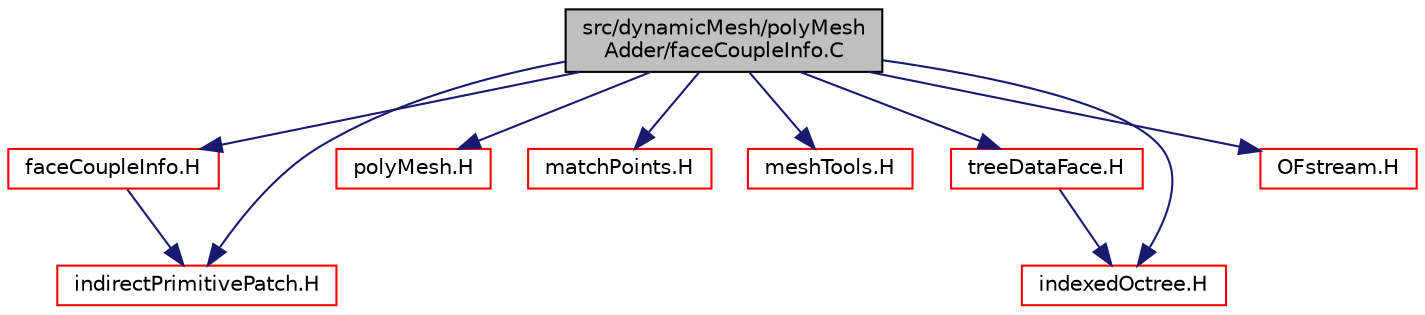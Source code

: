digraph "src/dynamicMesh/polyMeshAdder/faceCoupleInfo.C"
{
  bgcolor="transparent";
  edge [fontname="Helvetica",fontsize="10",labelfontname="Helvetica",labelfontsize="10"];
  node [fontname="Helvetica",fontsize="10",shape=record];
  Node0 [label="src/dynamicMesh/polyMesh\lAdder/faceCoupleInfo.C",height=0.2,width=0.4,color="black", fillcolor="grey75", style="filled", fontcolor="black"];
  Node0 -> Node1 [color="midnightblue",fontsize="10",style="solid",fontname="Helvetica"];
  Node1 [label="faceCoupleInfo.H",height=0.2,width=0.4,color="red",URL="$a00668.html"];
  Node1 -> Node124 [color="midnightblue",fontsize="10",style="solid",fontname="Helvetica"];
  Node124 [label="indirectPrimitivePatch.H",height=0.2,width=0.4,color="red",URL="$a12755.html"];
  Node0 -> Node170 [color="midnightblue",fontsize="10",style="solid",fontname="Helvetica"];
  Node170 [label="polyMesh.H",height=0.2,width=0.4,color="red",URL="$a12398.html"];
  Node0 -> Node239 [color="midnightblue",fontsize="10",style="solid",fontname="Helvetica"];
  Node239 [label="matchPoints.H",height=0.2,width=0.4,color="red",URL="$a12140.html",tooltip="Determine correspondence between points. See below. "];
  Node0 -> Node124 [color="midnightblue",fontsize="10",style="solid",fontname="Helvetica"];
  Node0 -> Node240 [color="midnightblue",fontsize="10",style="solid",fontname="Helvetica"];
  Node240 [label="meshTools.H",height=0.2,width=0.4,color="red",URL="$a08357.html"];
  Node0 -> Node241 [color="midnightblue",fontsize="10",style="solid",fontname="Helvetica"];
  Node241 [label="treeDataFace.H",height=0.2,width=0.4,color="red",URL="$a08243.html"];
  Node241 -> Node242 [color="midnightblue",fontsize="10",style="solid",fontname="Helvetica"];
  Node242 [label="indexedOctree.H",height=0.2,width=0.4,color="red",URL="$a09083.html"];
  Node0 -> Node242 [color="midnightblue",fontsize="10",style="solid",fontname="Helvetica"];
  Node0 -> Node251 [color="midnightblue",fontsize="10",style="solid",fontname="Helvetica"];
  Node251 [label="OFstream.H",height=0.2,width=0.4,color="red",URL="$a09791.html"];
}
